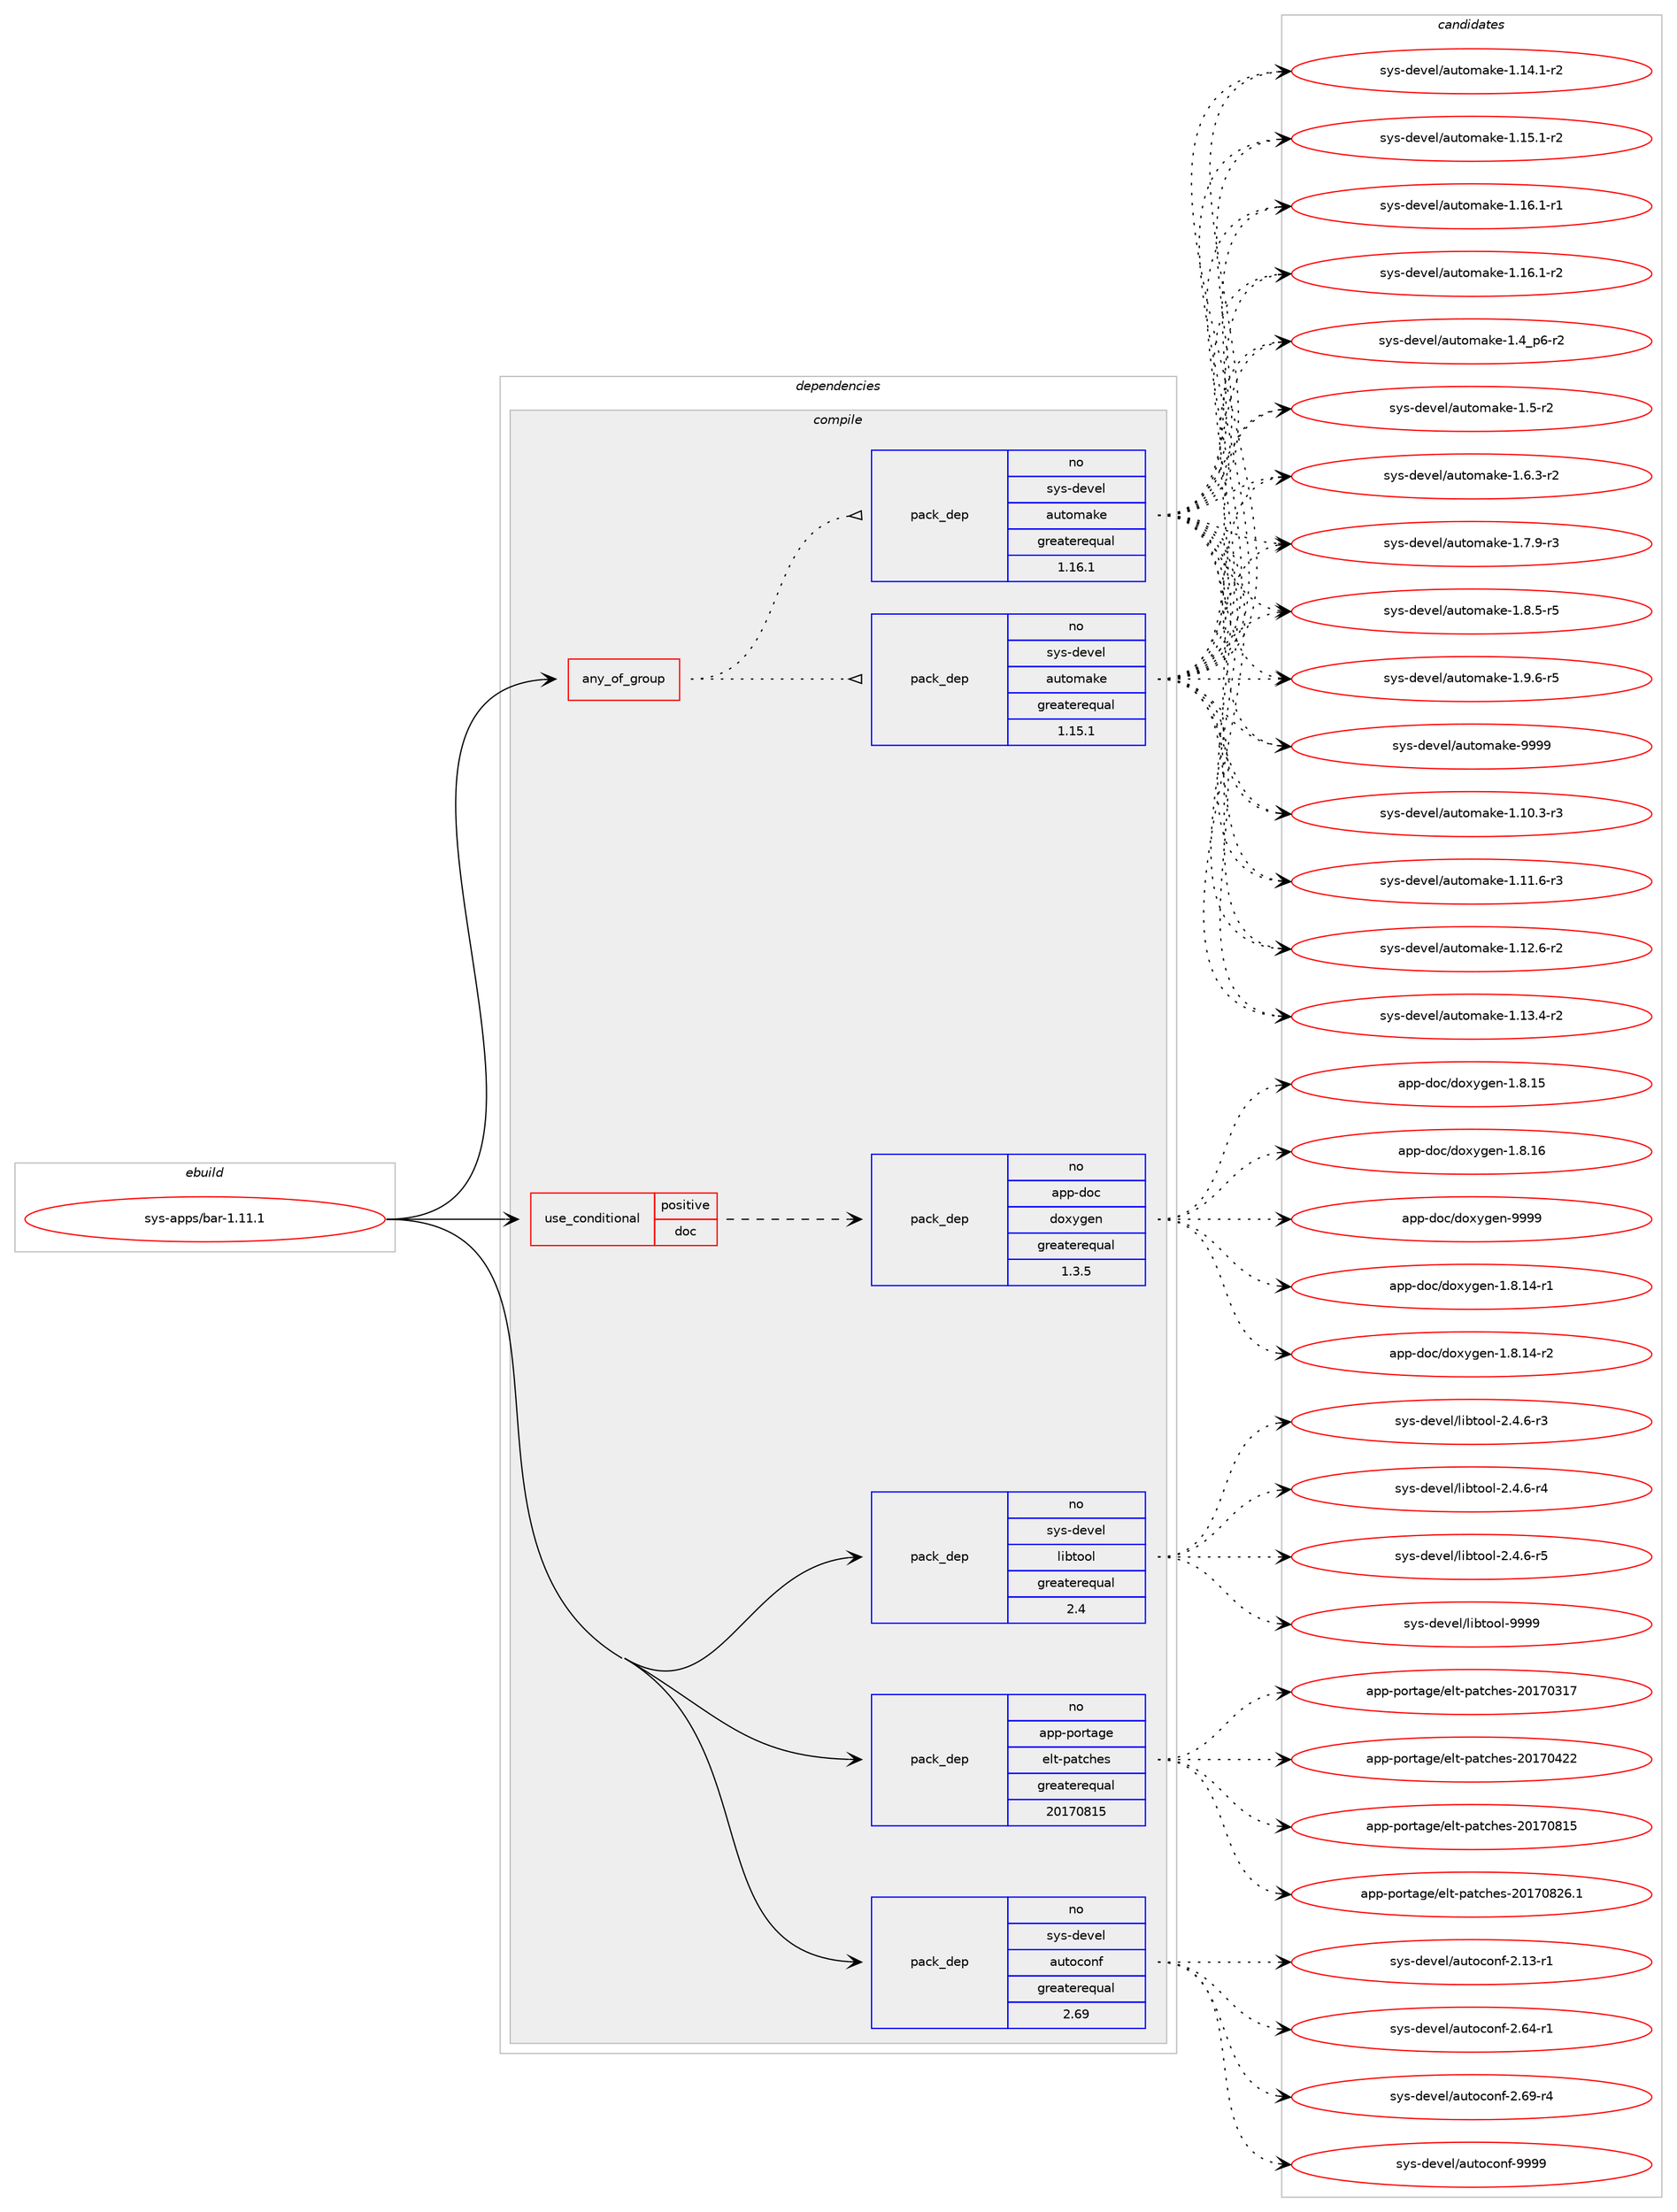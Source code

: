 digraph prolog {

# *************
# Graph options
# *************

newrank=true;
concentrate=true;
compound=true;
graph [rankdir=LR,fontname=Helvetica,fontsize=10,ranksep=1.5];#, ranksep=2.5, nodesep=0.2];
edge  [arrowhead=vee];
node  [fontname=Helvetica,fontsize=10];

# **********
# The ebuild
# **********

subgraph cluster_leftcol {
color=gray;
rank=same;
label=<<i>ebuild</i>>;
id [label="sys-apps/bar-1.11.1", color=red, width=4, href="../sys-apps/bar-1.11.1.svg"];
}

# ****************
# The dependencies
# ****************

subgraph cluster_midcol {
color=gray;
label=<<i>dependencies</i>>;
subgraph cluster_compile {
fillcolor="#eeeeee";
style=filled;
label=<<i>compile</i>>;
subgraph any14796 {
dependency873700 [label=<<TABLE BORDER="0" CELLBORDER="1" CELLSPACING="0" CELLPADDING="4"><TR><TD CELLPADDING="10">any_of_group</TD></TR></TABLE>>, shape=none, color=red];subgraph pack648119 {
dependency873701 [label=<<TABLE BORDER="0" CELLBORDER="1" CELLSPACING="0" CELLPADDING="4" WIDTH="220"><TR><TD ROWSPAN="6" CELLPADDING="30">pack_dep</TD></TR><TR><TD WIDTH="110">no</TD></TR><TR><TD>sys-devel</TD></TR><TR><TD>automake</TD></TR><TR><TD>greaterequal</TD></TR><TR><TD>1.16.1</TD></TR></TABLE>>, shape=none, color=blue];
}
dependency873700:e -> dependency873701:w [weight=20,style="dotted",arrowhead="oinv"];
subgraph pack648120 {
dependency873702 [label=<<TABLE BORDER="0" CELLBORDER="1" CELLSPACING="0" CELLPADDING="4" WIDTH="220"><TR><TD ROWSPAN="6" CELLPADDING="30">pack_dep</TD></TR><TR><TD WIDTH="110">no</TD></TR><TR><TD>sys-devel</TD></TR><TR><TD>automake</TD></TR><TR><TD>greaterequal</TD></TR><TR><TD>1.15.1</TD></TR></TABLE>>, shape=none, color=blue];
}
dependency873700:e -> dependency873702:w [weight=20,style="dotted",arrowhead="oinv"];
}
id:e -> dependency873700:w [weight=20,style="solid",arrowhead="vee"];
subgraph cond210273 {
dependency873703 [label=<<TABLE BORDER="0" CELLBORDER="1" CELLSPACING="0" CELLPADDING="4"><TR><TD ROWSPAN="3" CELLPADDING="10">use_conditional</TD></TR><TR><TD>positive</TD></TR><TR><TD>doc</TD></TR></TABLE>>, shape=none, color=red];
subgraph pack648121 {
dependency873704 [label=<<TABLE BORDER="0" CELLBORDER="1" CELLSPACING="0" CELLPADDING="4" WIDTH="220"><TR><TD ROWSPAN="6" CELLPADDING="30">pack_dep</TD></TR><TR><TD WIDTH="110">no</TD></TR><TR><TD>app-doc</TD></TR><TR><TD>doxygen</TD></TR><TR><TD>greaterequal</TD></TR><TR><TD>1.3.5</TD></TR></TABLE>>, shape=none, color=blue];
}
dependency873703:e -> dependency873704:w [weight=20,style="dashed",arrowhead="vee"];
}
id:e -> dependency873703:w [weight=20,style="solid",arrowhead="vee"];
subgraph pack648122 {
dependency873705 [label=<<TABLE BORDER="0" CELLBORDER="1" CELLSPACING="0" CELLPADDING="4" WIDTH="220"><TR><TD ROWSPAN="6" CELLPADDING="30">pack_dep</TD></TR><TR><TD WIDTH="110">no</TD></TR><TR><TD>app-portage</TD></TR><TR><TD>elt-patches</TD></TR><TR><TD>greaterequal</TD></TR><TR><TD>20170815</TD></TR></TABLE>>, shape=none, color=blue];
}
id:e -> dependency873705:w [weight=20,style="solid",arrowhead="vee"];
subgraph pack648123 {
dependency873706 [label=<<TABLE BORDER="0" CELLBORDER="1" CELLSPACING="0" CELLPADDING="4" WIDTH="220"><TR><TD ROWSPAN="6" CELLPADDING="30">pack_dep</TD></TR><TR><TD WIDTH="110">no</TD></TR><TR><TD>sys-devel</TD></TR><TR><TD>autoconf</TD></TR><TR><TD>greaterequal</TD></TR><TR><TD>2.69</TD></TR></TABLE>>, shape=none, color=blue];
}
id:e -> dependency873706:w [weight=20,style="solid",arrowhead="vee"];
subgraph pack648124 {
dependency873707 [label=<<TABLE BORDER="0" CELLBORDER="1" CELLSPACING="0" CELLPADDING="4" WIDTH="220"><TR><TD ROWSPAN="6" CELLPADDING="30">pack_dep</TD></TR><TR><TD WIDTH="110">no</TD></TR><TR><TD>sys-devel</TD></TR><TR><TD>libtool</TD></TR><TR><TD>greaterequal</TD></TR><TR><TD>2.4</TD></TR></TABLE>>, shape=none, color=blue];
}
id:e -> dependency873707:w [weight=20,style="solid",arrowhead="vee"];
}
subgraph cluster_compileandrun {
fillcolor="#eeeeee";
style=filled;
label=<<i>compile and run</i>>;
}
subgraph cluster_run {
fillcolor="#eeeeee";
style=filled;
label=<<i>run</i>>;
}
}

# **************
# The candidates
# **************

subgraph cluster_choices {
rank=same;
color=gray;
label=<<i>candidates</i>>;

subgraph choice648119 {
color=black;
nodesep=1;
choice11512111545100101118101108479711711611110997107101454946494846514511451 [label="sys-devel/automake-1.10.3-r3", color=red, width=4,href="../sys-devel/automake-1.10.3-r3.svg"];
choice11512111545100101118101108479711711611110997107101454946494946544511451 [label="sys-devel/automake-1.11.6-r3", color=red, width=4,href="../sys-devel/automake-1.11.6-r3.svg"];
choice11512111545100101118101108479711711611110997107101454946495046544511450 [label="sys-devel/automake-1.12.6-r2", color=red, width=4,href="../sys-devel/automake-1.12.6-r2.svg"];
choice11512111545100101118101108479711711611110997107101454946495146524511450 [label="sys-devel/automake-1.13.4-r2", color=red, width=4,href="../sys-devel/automake-1.13.4-r2.svg"];
choice11512111545100101118101108479711711611110997107101454946495246494511450 [label="sys-devel/automake-1.14.1-r2", color=red, width=4,href="../sys-devel/automake-1.14.1-r2.svg"];
choice11512111545100101118101108479711711611110997107101454946495346494511450 [label="sys-devel/automake-1.15.1-r2", color=red, width=4,href="../sys-devel/automake-1.15.1-r2.svg"];
choice11512111545100101118101108479711711611110997107101454946495446494511449 [label="sys-devel/automake-1.16.1-r1", color=red, width=4,href="../sys-devel/automake-1.16.1-r1.svg"];
choice11512111545100101118101108479711711611110997107101454946495446494511450 [label="sys-devel/automake-1.16.1-r2", color=red, width=4,href="../sys-devel/automake-1.16.1-r2.svg"];
choice115121115451001011181011084797117116111109971071014549465295112544511450 [label="sys-devel/automake-1.4_p6-r2", color=red, width=4,href="../sys-devel/automake-1.4_p6-r2.svg"];
choice11512111545100101118101108479711711611110997107101454946534511450 [label="sys-devel/automake-1.5-r2", color=red, width=4,href="../sys-devel/automake-1.5-r2.svg"];
choice115121115451001011181011084797117116111109971071014549465446514511450 [label="sys-devel/automake-1.6.3-r2", color=red, width=4,href="../sys-devel/automake-1.6.3-r2.svg"];
choice115121115451001011181011084797117116111109971071014549465546574511451 [label="sys-devel/automake-1.7.9-r3", color=red, width=4,href="../sys-devel/automake-1.7.9-r3.svg"];
choice115121115451001011181011084797117116111109971071014549465646534511453 [label="sys-devel/automake-1.8.5-r5", color=red, width=4,href="../sys-devel/automake-1.8.5-r5.svg"];
choice115121115451001011181011084797117116111109971071014549465746544511453 [label="sys-devel/automake-1.9.6-r5", color=red, width=4,href="../sys-devel/automake-1.9.6-r5.svg"];
choice115121115451001011181011084797117116111109971071014557575757 [label="sys-devel/automake-9999", color=red, width=4,href="../sys-devel/automake-9999.svg"];
dependency873701:e -> choice11512111545100101118101108479711711611110997107101454946494846514511451:w [style=dotted,weight="100"];
dependency873701:e -> choice11512111545100101118101108479711711611110997107101454946494946544511451:w [style=dotted,weight="100"];
dependency873701:e -> choice11512111545100101118101108479711711611110997107101454946495046544511450:w [style=dotted,weight="100"];
dependency873701:e -> choice11512111545100101118101108479711711611110997107101454946495146524511450:w [style=dotted,weight="100"];
dependency873701:e -> choice11512111545100101118101108479711711611110997107101454946495246494511450:w [style=dotted,weight="100"];
dependency873701:e -> choice11512111545100101118101108479711711611110997107101454946495346494511450:w [style=dotted,weight="100"];
dependency873701:e -> choice11512111545100101118101108479711711611110997107101454946495446494511449:w [style=dotted,weight="100"];
dependency873701:e -> choice11512111545100101118101108479711711611110997107101454946495446494511450:w [style=dotted,weight="100"];
dependency873701:e -> choice115121115451001011181011084797117116111109971071014549465295112544511450:w [style=dotted,weight="100"];
dependency873701:e -> choice11512111545100101118101108479711711611110997107101454946534511450:w [style=dotted,weight="100"];
dependency873701:e -> choice115121115451001011181011084797117116111109971071014549465446514511450:w [style=dotted,weight="100"];
dependency873701:e -> choice115121115451001011181011084797117116111109971071014549465546574511451:w [style=dotted,weight="100"];
dependency873701:e -> choice115121115451001011181011084797117116111109971071014549465646534511453:w [style=dotted,weight="100"];
dependency873701:e -> choice115121115451001011181011084797117116111109971071014549465746544511453:w [style=dotted,weight="100"];
dependency873701:e -> choice115121115451001011181011084797117116111109971071014557575757:w [style=dotted,weight="100"];
}
subgraph choice648120 {
color=black;
nodesep=1;
choice11512111545100101118101108479711711611110997107101454946494846514511451 [label="sys-devel/automake-1.10.3-r3", color=red, width=4,href="../sys-devel/automake-1.10.3-r3.svg"];
choice11512111545100101118101108479711711611110997107101454946494946544511451 [label="sys-devel/automake-1.11.6-r3", color=red, width=4,href="../sys-devel/automake-1.11.6-r3.svg"];
choice11512111545100101118101108479711711611110997107101454946495046544511450 [label="sys-devel/automake-1.12.6-r2", color=red, width=4,href="../sys-devel/automake-1.12.6-r2.svg"];
choice11512111545100101118101108479711711611110997107101454946495146524511450 [label="sys-devel/automake-1.13.4-r2", color=red, width=4,href="../sys-devel/automake-1.13.4-r2.svg"];
choice11512111545100101118101108479711711611110997107101454946495246494511450 [label="sys-devel/automake-1.14.1-r2", color=red, width=4,href="../sys-devel/automake-1.14.1-r2.svg"];
choice11512111545100101118101108479711711611110997107101454946495346494511450 [label="sys-devel/automake-1.15.1-r2", color=red, width=4,href="../sys-devel/automake-1.15.1-r2.svg"];
choice11512111545100101118101108479711711611110997107101454946495446494511449 [label="sys-devel/automake-1.16.1-r1", color=red, width=4,href="../sys-devel/automake-1.16.1-r1.svg"];
choice11512111545100101118101108479711711611110997107101454946495446494511450 [label="sys-devel/automake-1.16.1-r2", color=red, width=4,href="../sys-devel/automake-1.16.1-r2.svg"];
choice115121115451001011181011084797117116111109971071014549465295112544511450 [label="sys-devel/automake-1.4_p6-r2", color=red, width=4,href="../sys-devel/automake-1.4_p6-r2.svg"];
choice11512111545100101118101108479711711611110997107101454946534511450 [label="sys-devel/automake-1.5-r2", color=red, width=4,href="../sys-devel/automake-1.5-r2.svg"];
choice115121115451001011181011084797117116111109971071014549465446514511450 [label="sys-devel/automake-1.6.3-r2", color=red, width=4,href="../sys-devel/automake-1.6.3-r2.svg"];
choice115121115451001011181011084797117116111109971071014549465546574511451 [label="sys-devel/automake-1.7.9-r3", color=red, width=4,href="../sys-devel/automake-1.7.9-r3.svg"];
choice115121115451001011181011084797117116111109971071014549465646534511453 [label="sys-devel/automake-1.8.5-r5", color=red, width=4,href="../sys-devel/automake-1.8.5-r5.svg"];
choice115121115451001011181011084797117116111109971071014549465746544511453 [label="sys-devel/automake-1.9.6-r5", color=red, width=4,href="../sys-devel/automake-1.9.6-r5.svg"];
choice115121115451001011181011084797117116111109971071014557575757 [label="sys-devel/automake-9999", color=red, width=4,href="../sys-devel/automake-9999.svg"];
dependency873702:e -> choice11512111545100101118101108479711711611110997107101454946494846514511451:w [style=dotted,weight="100"];
dependency873702:e -> choice11512111545100101118101108479711711611110997107101454946494946544511451:w [style=dotted,weight="100"];
dependency873702:e -> choice11512111545100101118101108479711711611110997107101454946495046544511450:w [style=dotted,weight="100"];
dependency873702:e -> choice11512111545100101118101108479711711611110997107101454946495146524511450:w [style=dotted,weight="100"];
dependency873702:e -> choice11512111545100101118101108479711711611110997107101454946495246494511450:w [style=dotted,weight="100"];
dependency873702:e -> choice11512111545100101118101108479711711611110997107101454946495346494511450:w [style=dotted,weight="100"];
dependency873702:e -> choice11512111545100101118101108479711711611110997107101454946495446494511449:w [style=dotted,weight="100"];
dependency873702:e -> choice11512111545100101118101108479711711611110997107101454946495446494511450:w [style=dotted,weight="100"];
dependency873702:e -> choice115121115451001011181011084797117116111109971071014549465295112544511450:w [style=dotted,weight="100"];
dependency873702:e -> choice11512111545100101118101108479711711611110997107101454946534511450:w [style=dotted,weight="100"];
dependency873702:e -> choice115121115451001011181011084797117116111109971071014549465446514511450:w [style=dotted,weight="100"];
dependency873702:e -> choice115121115451001011181011084797117116111109971071014549465546574511451:w [style=dotted,weight="100"];
dependency873702:e -> choice115121115451001011181011084797117116111109971071014549465646534511453:w [style=dotted,weight="100"];
dependency873702:e -> choice115121115451001011181011084797117116111109971071014549465746544511453:w [style=dotted,weight="100"];
dependency873702:e -> choice115121115451001011181011084797117116111109971071014557575757:w [style=dotted,weight="100"];
}
subgraph choice648121 {
color=black;
nodesep=1;
choice97112112451001119947100111120121103101110454946564649524511449 [label="app-doc/doxygen-1.8.14-r1", color=red, width=4,href="../app-doc/doxygen-1.8.14-r1.svg"];
choice97112112451001119947100111120121103101110454946564649524511450 [label="app-doc/doxygen-1.8.14-r2", color=red, width=4,href="../app-doc/doxygen-1.8.14-r2.svg"];
choice9711211245100111994710011112012110310111045494656464953 [label="app-doc/doxygen-1.8.15", color=red, width=4,href="../app-doc/doxygen-1.8.15.svg"];
choice9711211245100111994710011112012110310111045494656464954 [label="app-doc/doxygen-1.8.16", color=red, width=4,href="../app-doc/doxygen-1.8.16.svg"];
choice971121124510011199471001111201211031011104557575757 [label="app-doc/doxygen-9999", color=red, width=4,href="../app-doc/doxygen-9999.svg"];
dependency873704:e -> choice97112112451001119947100111120121103101110454946564649524511449:w [style=dotted,weight="100"];
dependency873704:e -> choice97112112451001119947100111120121103101110454946564649524511450:w [style=dotted,weight="100"];
dependency873704:e -> choice9711211245100111994710011112012110310111045494656464953:w [style=dotted,weight="100"];
dependency873704:e -> choice9711211245100111994710011112012110310111045494656464954:w [style=dotted,weight="100"];
dependency873704:e -> choice971121124510011199471001111201211031011104557575757:w [style=dotted,weight="100"];
}
subgraph choice648122 {
color=black;
nodesep=1;
choice97112112451121111141169710310147101108116451129711699104101115455048495548514955 [label="app-portage/elt-patches-20170317", color=red, width=4,href="../app-portage/elt-patches-20170317.svg"];
choice97112112451121111141169710310147101108116451129711699104101115455048495548525050 [label="app-portage/elt-patches-20170422", color=red, width=4,href="../app-portage/elt-patches-20170422.svg"];
choice97112112451121111141169710310147101108116451129711699104101115455048495548564953 [label="app-portage/elt-patches-20170815", color=red, width=4,href="../app-portage/elt-patches-20170815.svg"];
choice971121124511211111411697103101471011081164511297116991041011154550484955485650544649 [label="app-portage/elt-patches-20170826.1", color=red, width=4,href="../app-portage/elt-patches-20170826.1.svg"];
dependency873705:e -> choice97112112451121111141169710310147101108116451129711699104101115455048495548514955:w [style=dotted,weight="100"];
dependency873705:e -> choice97112112451121111141169710310147101108116451129711699104101115455048495548525050:w [style=dotted,weight="100"];
dependency873705:e -> choice97112112451121111141169710310147101108116451129711699104101115455048495548564953:w [style=dotted,weight="100"];
dependency873705:e -> choice971121124511211111411697103101471011081164511297116991041011154550484955485650544649:w [style=dotted,weight="100"];
}
subgraph choice648123 {
color=black;
nodesep=1;
choice1151211154510010111810110847971171161119911111010245504649514511449 [label="sys-devel/autoconf-2.13-r1", color=red, width=4,href="../sys-devel/autoconf-2.13-r1.svg"];
choice1151211154510010111810110847971171161119911111010245504654524511449 [label="sys-devel/autoconf-2.64-r1", color=red, width=4,href="../sys-devel/autoconf-2.64-r1.svg"];
choice1151211154510010111810110847971171161119911111010245504654574511452 [label="sys-devel/autoconf-2.69-r4", color=red, width=4,href="../sys-devel/autoconf-2.69-r4.svg"];
choice115121115451001011181011084797117116111991111101024557575757 [label="sys-devel/autoconf-9999", color=red, width=4,href="../sys-devel/autoconf-9999.svg"];
dependency873706:e -> choice1151211154510010111810110847971171161119911111010245504649514511449:w [style=dotted,weight="100"];
dependency873706:e -> choice1151211154510010111810110847971171161119911111010245504654524511449:w [style=dotted,weight="100"];
dependency873706:e -> choice1151211154510010111810110847971171161119911111010245504654574511452:w [style=dotted,weight="100"];
dependency873706:e -> choice115121115451001011181011084797117116111991111101024557575757:w [style=dotted,weight="100"];
}
subgraph choice648124 {
color=black;
nodesep=1;
choice1151211154510010111810110847108105981161111111084550465246544511451 [label="sys-devel/libtool-2.4.6-r3", color=red, width=4,href="../sys-devel/libtool-2.4.6-r3.svg"];
choice1151211154510010111810110847108105981161111111084550465246544511452 [label="sys-devel/libtool-2.4.6-r4", color=red, width=4,href="../sys-devel/libtool-2.4.6-r4.svg"];
choice1151211154510010111810110847108105981161111111084550465246544511453 [label="sys-devel/libtool-2.4.6-r5", color=red, width=4,href="../sys-devel/libtool-2.4.6-r5.svg"];
choice1151211154510010111810110847108105981161111111084557575757 [label="sys-devel/libtool-9999", color=red, width=4,href="../sys-devel/libtool-9999.svg"];
dependency873707:e -> choice1151211154510010111810110847108105981161111111084550465246544511451:w [style=dotted,weight="100"];
dependency873707:e -> choice1151211154510010111810110847108105981161111111084550465246544511452:w [style=dotted,weight="100"];
dependency873707:e -> choice1151211154510010111810110847108105981161111111084550465246544511453:w [style=dotted,weight="100"];
dependency873707:e -> choice1151211154510010111810110847108105981161111111084557575757:w [style=dotted,weight="100"];
}
}

}
